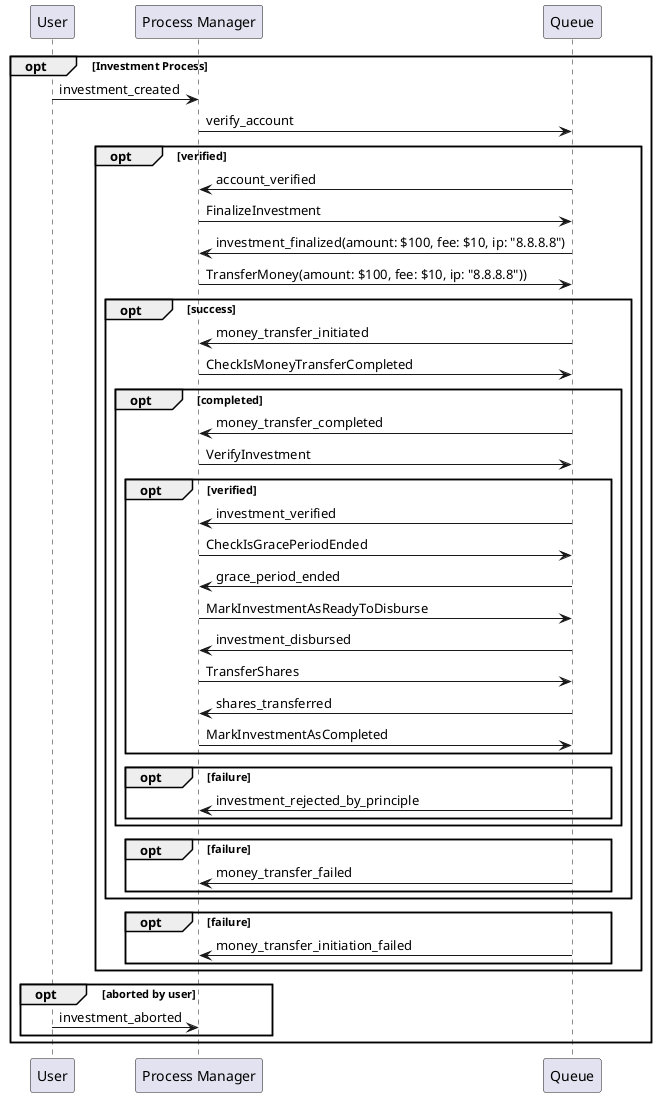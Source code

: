 @startuml

participant "User" as U
participant "Process Manager" as PM
participant "Queue" as Q

opt Investment Process
U -> PM: investment_created
PM -> Q: verify_account
opt verified
 Q -> PM: account_verified
 PM -> Q: FinalizeInvestment
 Q -> PM: investment_finalized(amount: $100, fee: $10, ip: "8.8.8.8")
 PM -> Q: TransferMoney(amount: $100, fee: $10, ip: "8.8.8.8"))
    opt success
     Q -> PM: money_transfer_initiated
     PM -> Q: CheckIsMoneyTransferCompleted
     opt completed
      Q -> PM: money_transfer_completed
      PM -> Q: VerifyInvestment
      opt verified
        Q -> PM: investment_verified
        PM -> Q: CheckIsGracePeriodEnded
        Q -> PM: grace_period_ended
        PM -> Q: MarkInvestmentAsReadyToDisburse
        Q -> PM: investment_disbursed
        PM -> Q: TransferShares
        Q -> PM: shares_transferred
        PM -> Q: MarkInvestmentAsCompleted
      end
      opt failure
       Q -> PM: investment_rejected_by_principle
      end
     end
     opt failure
      Q -> PM: money_transfer_failed
     end
    end
    opt failure
     Q -> PM: money_transfer_initiation_failed
    end

end
opt aborted by user
U -> PM: investment_aborted
end
end

@enduml
